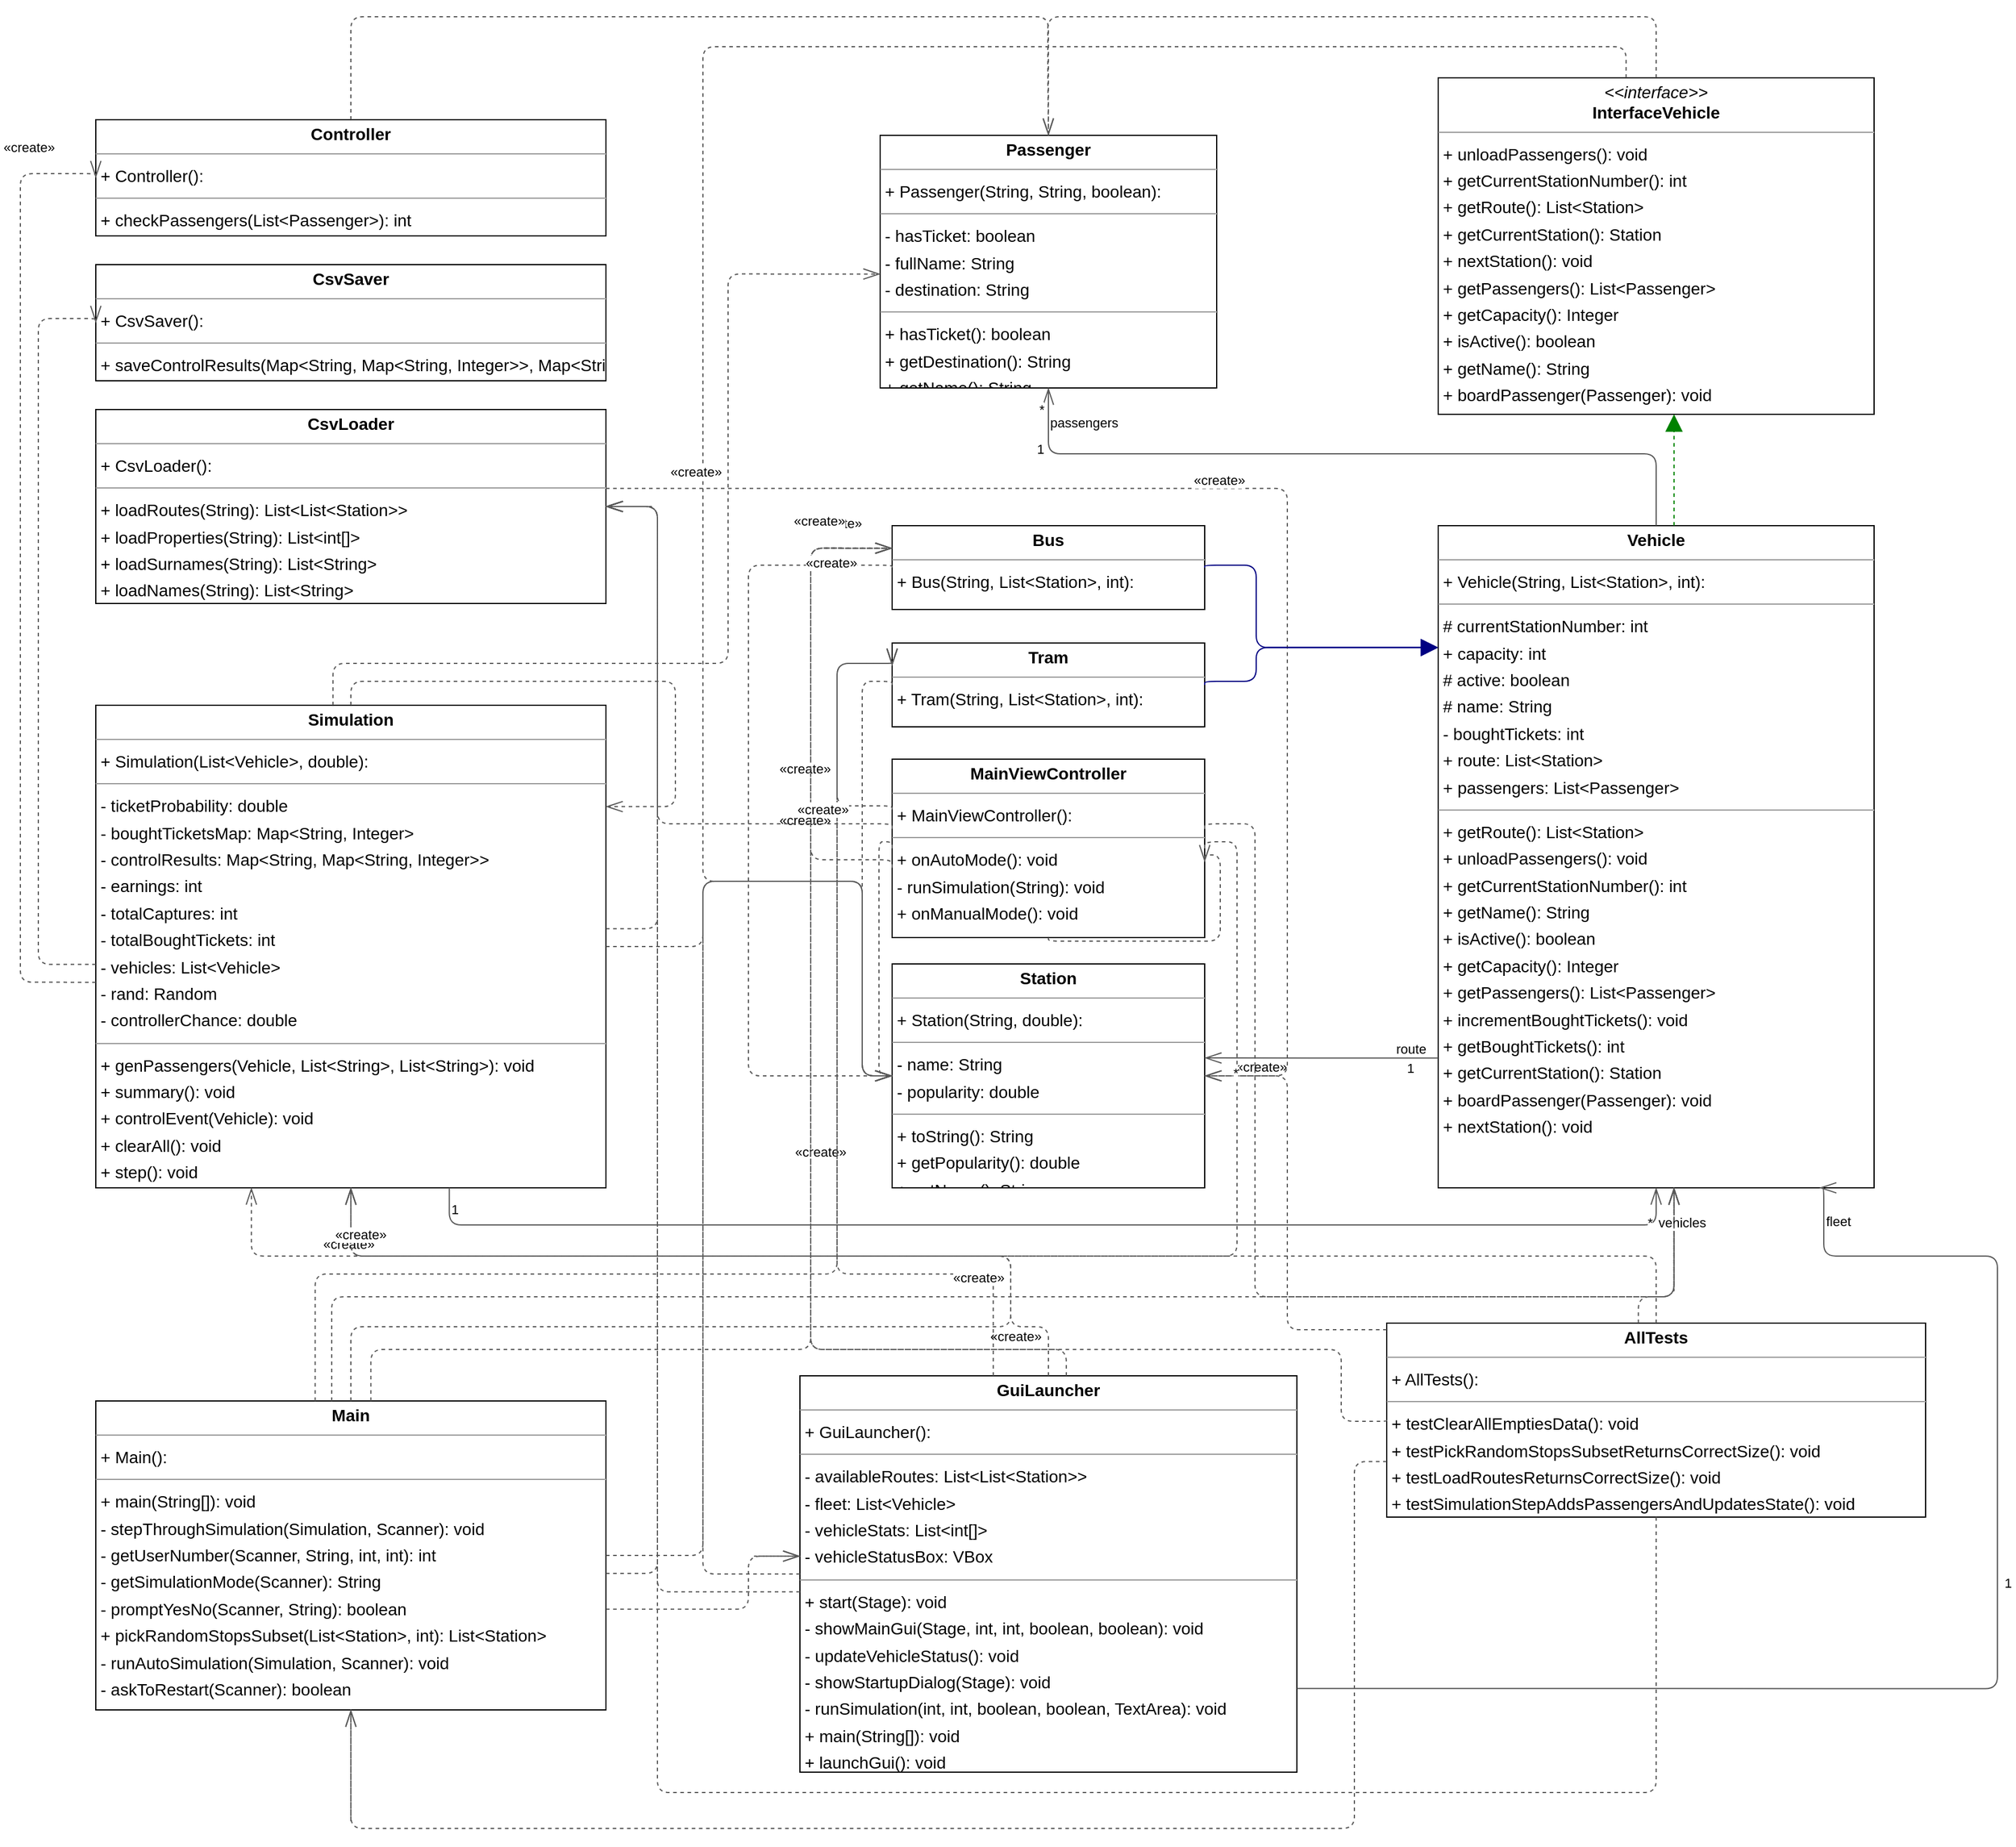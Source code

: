 <mxfile version="27.1.3">
  <diagram name="Strona-1" id="ORUs0IyyHJ8kYy_XAsuE">
    <mxGraphModel dx="3432" dy="1288" grid="1" gridSize="10" guides="1" tooltips="1" connect="1" arrows="1" fold="1" page="1" pageScale="1" pageWidth="827" pageHeight="1169" math="0" shadow="0">
      <root>
        <mxCell id="0" />
        <mxCell id="1" parent="0" />
        <mxCell id="YDspIKpdxO8EV3Twf1JT-1" value="&lt;p style=&quot;margin:0px;margin-top:4px;text-align:center;&quot;&gt;&lt;b&gt;AllTests&lt;/b&gt;&lt;/p&gt;&lt;hr size=&quot;1&quot;/&gt;&lt;p style=&quot;margin:0 0 0 4px;line-height:1.6;&quot;&gt;+ AllTests(): &lt;/p&gt;&lt;hr size=&quot;1&quot;/&gt;&lt;p style=&quot;margin:0 0 0 4px;line-height:1.6;&quot;&gt;+ testClearAllEmptiesData(): void&lt;br/&gt;+ testPickRandomStopsSubsetReturnsCorrectSize(): void&lt;br/&gt;+ testLoadRoutesReturnsCorrectSize(): void&lt;br/&gt;+ testSimulationStepAddsPassengersAndUpdatesState(): void&lt;/p&gt;" style="verticalAlign=top;align=left;overflow=fill;fontSize=14;fontFamily=Helvetica;html=1;rounded=0;shadow=0;comic=0;labelBackgroundColor=none;strokeWidth=1;" vertex="1" parent="1">
          <mxGeometry x="662" y="1795" width="450" height="162" as="geometry" />
        </mxCell>
        <mxCell id="YDspIKpdxO8EV3Twf1JT-2" value="&lt;p style=&quot;margin:0px;margin-top:4px;text-align:center;&quot;&gt;&lt;b&gt;Bus&lt;/b&gt;&lt;/p&gt;&lt;hr size=&quot;1&quot;/&gt;&lt;p style=&quot;margin:0 0 0 4px;line-height:1.6;&quot;&gt;+ Bus(String, List&amp;lt;Station&amp;gt;, int): &lt;/p&gt;" style="verticalAlign=top;align=left;overflow=fill;fontSize=14;fontFamily=Helvetica;html=1;rounded=0;shadow=0;comic=0;labelBackgroundColor=none;strokeWidth=1;" vertex="1" parent="1">
          <mxGeometry x="249" y="1129" width="261" height="70" as="geometry" />
        </mxCell>
        <mxCell id="YDspIKpdxO8EV3Twf1JT-3" value="&lt;p style=&quot;margin:0px;margin-top:4px;text-align:center;&quot;&gt;&lt;b&gt;Controller&lt;/b&gt;&lt;/p&gt;&lt;hr size=&quot;1&quot;/&gt;&lt;p style=&quot;margin:0 0 0 4px;line-height:1.6;&quot;&gt;+ Controller(): &lt;/p&gt;&lt;hr size=&quot;1&quot;/&gt;&lt;p style=&quot;margin:0 0 0 4px;line-height:1.6;&quot;&gt;+ checkPassengers(List&amp;lt;Passenger&amp;gt;): int&lt;/p&gt;" style="verticalAlign=top;align=left;overflow=fill;fontSize=14;fontFamily=Helvetica;html=1;rounded=0;shadow=0;comic=0;labelBackgroundColor=none;strokeWidth=1;" vertex="1" parent="1">
          <mxGeometry x="-416" y="790" width="426" height="97" as="geometry" />
        </mxCell>
        <mxCell id="YDspIKpdxO8EV3Twf1JT-4" value="&lt;p style=&quot;margin:0px;margin-top:4px;text-align:center;&quot;&gt;&lt;b&gt;CsvLoader&lt;/b&gt;&lt;/p&gt;&lt;hr size=&quot;1&quot;/&gt;&lt;p style=&quot;margin:0 0 0 4px;line-height:1.6;&quot;&gt;+ CsvLoader(): &lt;/p&gt;&lt;hr size=&quot;1&quot;/&gt;&lt;p style=&quot;margin:0 0 0 4px;line-height:1.6;&quot;&gt;+ loadRoutes(String): List&amp;lt;List&amp;lt;Station&amp;gt;&amp;gt;&lt;br/&gt;+ loadProperties(String): List&amp;lt;int[]&amp;gt;&lt;br/&gt;+ loadSurnames(String): List&amp;lt;String&amp;gt;&lt;br/&gt;+ loadNames(String): List&amp;lt;String&amp;gt;&lt;/p&gt;" style="verticalAlign=top;align=left;overflow=fill;fontSize=14;fontFamily=Helvetica;html=1;rounded=0;shadow=0;comic=0;labelBackgroundColor=none;strokeWidth=1;" vertex="1" parent="1">
          <mxGeometry x="-416" y="1032" width="426" height="162" as="geometry" />
        </mxCell>
        <mxCell id="YDspIKpdxO8EV3Twf1JT-5" value="&lt;p style=&quot;margin:0px;margin-top:4px;text-align:center;&quot;&gt;&lt;b&gt;CsvSaver&lt;/b&gt;&lt;/p&gt;&lt;hr size=&quot;1&quot;/&gt;&lt;p style=&quot;margin:0 0 0 4px;line-height:1.6;&quot;&gt;+ CsvSaver(): &lt;/p&gt;&lt;hr size=&quot;1&quot;/&gt;&lt;p style=&quot;margin:0 0 0 4px;line-height:1.6;&quot;&gt;+ saveControlResults(Map&amp;lt;String, Map&amp;lt;String, Integer&amp;gt;&amp;gt;, Map&amp;lt;String, Integer&amp;gt;, int, int, int): void&lt;/p&gt;" style="verticalAlign=top;align=left;overflow=fill;fontSize=14;fontFamily=Helvetica;html=1;rounded=0;shadow=0;comic=0;labelBackgroundColor=none;strokeWidth=1;" vertex="1" parent="1">
          <mxGeometry x="-416" y="911" width="426" height="97" as="geometry" />
        </mxCell>
        <mxCell id="YDspIKpdxO8EV3Twf1JT-6" value="&lt;p style=&quot;margin:0px;margin-top:4px;text-align:center;&quot;&gt;&lt;b&gt;GuiLauncher&lt;/b&gt;&lt;/p&gt;&lt;hr size=&quot;1&quot;/&gt;&lt;p style=&quot;margin:0 0 0 4px;line-height:1.6;&quot;&gt;+ GuiLauncher(): &lt;/p&gt;&lt;hr size=&quot;1&quot;/&gt;&lt;p style=&quot;margin:0 0 0 4px;line-height:1.6;&quot;&gt;- availableRoutes: List&amp;lt;List&amp;lt;Station&amp;gt;&amp;gt;&lt;br/&gt;- fleet: List&amp;lt;Vehicle&amp;gt;&lt;br/&gt;- vehicleStats: List&amp;lt;int[]&amp;gt;&lt;br/&gt;- vehicleStatusBox: VBox&lt;/p&gt;&lt;hr size=&quot;1&quot;/&gt;&lt;p style=&quot;margin:0 0 0 4px;line-height:1.6;&quot;&gt;+ start(Stage): void&lt;br/&gt;- showMainGui(Stage, int, int, boolean, boolean): void&lt;br/&gt;- updateVehicleStatus(): void&lt;br/&gt;- showStartupDialog(Stage): void&lt;br/&gt;- runSimulation(int, int, boolean, boolean, TextArea): void&lt;br/&gt;+ main(String[]): void&lt;br/&gt;+ launchGui(): void&lt;/p&gt;" style="verticalAlign=top;align=left;overflow=fill;fontSize=14;fontFamily=Helvetica;html=1;rounded=0;shadow=0;comic=0;labelBackgroundColor=none;strokeWidth=1;" vertex="1" parent="1">
          <mxGeometry x="172" y="1839" width="415" height="331" as="geometry" />
        </mxCell>
        <mxCell id="YDspIKpdxO8EV3Twf1JT-7" value="&lt;p style=&quot;margin:0px;margin-top:4px;text-align:center;&quot;&gt;&lt;i&gt;&amp;lt;&amp;lt;interface&amp;gt;&amp;gt;&lt;/i&gt;&lt;br/&gt;&lt;b&gt;InterfaceVehicle&lt;/b&gt;&lt;/p&gt;&lt;hr size=&quot;1&quot;/&gt;&lt;p style=&quot;margin:0 0 0 4px;line-height:1.6;&quot;&gt;+ unloadPassengers(): void&lt;br/&gt;+ getCurrentStationNumber(): int&lt;br/&gt;+ getRoute(): List&amp;lt;Station&amp;gt;&lt;br/&gt;+ getCurrentStation(): Station&lt;br/&gt;+ nextStation(): void&lt;br/&gt;+ getPassengers(): List&amp;lt;Passenger&amp;gt;&lt;br/&gt;+ getCapacity(): Integer&lt;br/&gt;+ isActive(): boolean&lt;br/&gt;+ getName(): String&lt;br/&gt;+ boardPassenger(Passenger): void&lt;/p&gt;" style="verticalAlign=top;align=left;overflow=fill;fontSize=14;fontFamily=Helvetica;html=1;rounded=0;shadow=0;comic=0;labelBackgroundColor=none;strokeWidth=1;" vertex="1" parent="1">
          <mxGeometry x="705" y="755" width="364" height="281" as="geometry" />
        </mxCell>
        <mxCell id="YDspIKpdxO8EV3Twf1JT-8" value="&lt;p style=&quot;margin:0px;margin-top:4px;text-align:center;&quot;&gt;&lt;b&gt;Main&lt;/b&gt;&lt;/p&gt;&lt;hr size=&quot;1&quot;/&gt;&lt;p style=&quot;margin:0 0 0 4px;line-height:1.6;&quot;&gt;+ Main(): &lt;/p&gt;&lt;hr size=&quot;1&quot;/&gt;&lt;p style=&quot;margin:0 0 0 4px;line-height:1.6;&quot;&gt;+ main(String[]): void&lt;br/&gt;- stepThroughSimulation(Simulation, Scanner): void&lt;br/&gt;- getUserNumber(Scanner, String, int, int): int&lt;br/&gt;- getSimulationMode(Scanner): String&lt;br/&gt;- promptYesNo(Scanner, String): boolean&lt;br/&gt;+ pickRandomStopsSubset(List&amp;lt;Station&amp;gt;, int): List&amp;lt;Station&amp;gt;&lt;br/&gt;- runAutoSimulation(Simulation, Scanner): void&lt;br/&gt;- askToRestart(Scanner): boolean&lt;/p&gt;" style="verticalAlign=top;align=left;overflow=fill;fontSize=14;fontFamily=Helvetica;html=1;rounded=0;shadow=0;comic=0;labelBackgroundColor=none;strokeWidth=1;" vertex="1" parent="1">
          <mxGeometry x="-416" y="1860" width="426" height="258" as="geometry" />
        </mxCell>
        <mxCell id="YDspIKpdxO8EV3Twf1JT-9" value="&lt;p style=&quot;margin:0px;margin-top:4px;text-align:center;&quot;&gt;&lt;b&gt;MainViewController&lt;/b&gt;&lt;/p&gt;&lt;hr size=&quot;1&quot;/&gt;&lt;p style=&quot;margin:0 0 0 4px;line-height:1.6;&quot;&gt;+ MainViewController(): &lt;/p&gt;&lt;hr size=&quot;1&quot;/&gt;&lt;p style=&quot;margin:0 0 0 4px;line-height:1.6;&quot;&gt;+ onAutoMode(): void&lt;br/&gt;- runSimulation(String): void&lt;br/&gt;+ onManualMode(): void&lt;/p&gt;" style="verticalAlign=top;align=left;overflow=fill;fontSize=14;fontFamily=Helvetica;html=1;rounded=0;shadow=0;comic=0;labelBackgroundColor=none;strokeWidth=1;" vertex="1" parent="1">
          <mxGeometry x="249" y="1324" width="261" height="149" as="geometry" />
        </mxCell>
        <mxCell id="YDspIKpdxO8EV3Twf1JT-10" value="&lt;p style=&quot;margin:0px;margin-top:4px;text-align:center;&quot;&gt;&lt;b&gt;Passenger&lt;/b&gt;&lt;/p&gt;&lt;hr size=&quot;1&quot;/&gt;&lt;p style=&quot;margin:0 0 0 4px;line-height:1.6;&quot;&gt;+ Passenger(String, String, boolean): &lt;/p&gt;&lt;hr size=&quot;1&quot;/&gt;&lt;p style=&quot;margin:0 0 0 4px;line-height:1.6;&quot;&gt;- hasTicket: boolean&lt;br/&gt;- fullName: String&lt;br/&gt;- destination: String&lt;/p&gt;&lt;hr size=&quot;1&quot;/&gt;&lt;p style=&quot;margin:0 0 0 4px;line-height:1.6;&quot;&gt;+ hasTicket(): boolean&lt;br/&gt;+ getDestination(): String&lt;br/&gt;+ getName(): String&lt;/p&gt;" style="verticalAlign=top;align=left;overflow=fill;fontSize=14;fontFamily=Helvetica;html=1;rounded=0;shadow=0;comic=0;labelBackgroundColor=none;strokeWidth=1;" vertex="1" parent="1">
          <mxGeometry x="239" y="803" width="281" height="211" as="geometry" />
        </mxCell>
        <mxCell id="YDspIKpdxO8EV3Twf1JT-11" value="&lt;p style=&quot;margin:0px;margin-top:4px;text-align:center;&quot;&gt;&lt;b&gt;Simulation&lt;/b&gt;&lt;/p&gt;&lt;hr size=&quot;1&quot;/&gt;&lt;p style=&quot;margin:0 0 0 4px;line-height:1.6;&quot;&gt;+ Simulation(List&amp;lt;Vehicle&amp;gt;, double): &lt;/p&gt;&lt;hr size=&quot;1&quot;/&gt;&lt;p style=&quot;margin:0 0 0 4px;line-height:1.6;&quot;&gt;- ticketProbability: double&lt;br/&gt;- boughtTicketsMap: Map&amp;lt;String, Integer&amp;gt;&lt;br/&gt;- controlResults: Map&amp;lt;String, Map&amp;lt;String, Integer&amp;gt;&amp;gt;&lt;br/&gt;- earnings: int&lt;br/&gt;- totalCaptures: int&lt;br/&gt;- totalBoughtTickets: int&lt;br/&gt;- vehicles: List&amp;lt;Vehicle&amp;gt;&lt;br/&gt;- rand: Random&lt;br/&gt;- controllerChance: double&lt;/p&gt;&lt;hr size=&quot;1&quot;/&gt;&lt;p style=&quot;margin:0 0 0 4px;line-height:1.6;&quot;&gt;+ genPassengers(Vehicle, List&amp;lt;String&amp;gt;, List&amp;lt;String&amp;gt;): void&lt;br/&gt;+ summary(): void&lt;br/&gt;+ controlEvent(Vehicle): void&lt;br/&gt;+ clearAll(): void&lt;br/&gt;+ step(): void&lt;/p&gt;" style="verticalAlign=top;align=left;overflow=fill;fontSize=14;fontFamily=Helvetica;html=1;rounded=0;shadow=0;comic=0;labelBackgroundColor=none;strokeWidth=1;" vertex="1" parent="1">
          <mxGeometry x="-416" y="1279" width="426" height="403" as="geometry" />
        </mxCell>
        <mxCell id="YDspIKpdxO8EV3Twf1JT-12" value="&lt;p style=&quot;margin:0px;margin-top:4px;text-align:center;&quot;&gt;&lt;b&gt;Station&lt;/b&gt;&lt;/p&gt;&lt;hr size=&quot;1&quot;/&gt;&lt;p style=&quot;margin:0 0 0 4px;line-height:1.6;&quot;&gt;+ Station(String, double): &lt;/p&gt;&lt;hr size=&quot;1&quot;/&gt;&lt;p style=&quot;margin:0 0 0 4px;line-height:1.6;&quot;&gt;- name: String&lt;br/&gt;- popularity: double&lt;/p&gt;&lt;hr size=&quot;1&quot;/&gt;&lt;p style=&quot;margin:0 0 0 4px;line-height:1.6;&quot;&gt;+ toString(): String&lt;br/&gt;+ getPopularity(): double&lt;br/&gt;+ getName(): String&lt;/p&gt;" style="verticalAlign=top;align=left;overflow=fill;fontSize=14;fontFamily=Helvetica;html=1;rounded=0;shadow=0;comic=0;labelBackgroundColor=none;strokeWidth=1;" vertex="1" parent="1">
          <mxGeometry x="249" y="1495" width="261" height="187" as="geometry" />
        </mxCell>
        <mxCell id="YDspIKpdxO8EV3Twf1JT-13" value="&lt;p style=&quot;margin:0px;margin-top:4px;text-align:center;&quot;&gt;&lt;b&gt;Tram&lt;/b&gt;&lt;/p&gt;&lt;hr size=&quot;1&quot;/&gt;&lt;p style=&quot;margin:0 0 0 4px;line-height:1.6;&quot;&gt;+ Tram(String, List&amp;lt;Station&amp;gt;, int): &lt;/p&gt;" style="verticalAlign=top;align=left;overflow=fill;fontSize=14;fontFamily=Helvetica;html=1;rounded=0;shadow=0;comic=0;labelBackgroundColor=none;strokeWidth=1;" vertex="1" parent="1">
          <mxGeometry x="249" y="1227" width="261" height="70" as="geometry" />
        </mxCell>
        <mxCell id="YDspIKpdxO8EV3Twf1JT-14" value="&lt;p style=&quot;margin:0px;margin-top:4px;text-align:center;&quot;&gt;&lt;b&gt;Vehicle&lt;/b&gt;&lt;/p&gt;&lt;hr size=&quot;1&quot;/&gt;&lt;p style=&quot;margin:0 0 0 4px;line-height:1.6;&quot;&gt;+ Vehicle(String, List&amp;lt;Station&amp;gt;, int): &lt;/p&gt;&lt;hr size=&quot;1&quot;/&gt;&lt;p style=&quot;margin:0 0 0 4px;line-height:1.6;&quot;&gt;# currentStationNumber: int&lt;br/&gt;+ capacity: int&lt;br/&gt;# active: boolean&lt;br/&gt;# name: String&lt;br/&gt;- boughtTickets: int&lt;br/&gt;+ route: List&amp;lt;Station&amp;gt;&lt;br/&gt;+ passengers: List&amp;lt;Passenger&amp;gt;&lt;/p&gt;&lt;hr size=&quot;1&quot;/&gt;&lt;p style=&quot;margin:0 0 0 4px;line-height:1.6;&quot;&gt;+ getRoute(): List&amp;lt;Station&amp;gt;&lt;br/&gt;+ unloadPassengers(): void&lt;br/&gt;+ getCurrentStationNumber(): int&lt;br/&gt;+ getName(): String&lt;br/&gt;+ isActive(): boolean&lt;br/&gt;+ getCapacity(): Integer&lt;br/&gt;+ getPassengers(): List&amp;lt;Passenger&amp;gt;&lt;br/&gt;+ incrementBoughtTickets(): void&lt;br/&gt;+ getBoughtTickets(): int&lt;br/&gt;+ getCurrentStation(): Station&lt;br/&gt;+ boardPassenger(Passenger): void&lt;br/&gt;+ nextStation(): void&lt;/p&gt;" style="verticalAlign=top;align=left;overflow=fill;fontSize=14;fontFamily=Helvetica;html=1;rounded=0;shadow=0;comic=0;labelBackgroundColor=none;strokeWidth=1;" vertex="1" parent="1">
          <mxGeometry x="705" y="1129" width="364" height="553" as="geometry" />
        </mxCell>
        <mxCell id="YDspIKpdxO8EV3Twf1JT-15" value="" style="html=1;rounded=1;edgeStyle=orthogonalEdgeStyle;dashed=1;startArrow=none;endArrow=openThin;endSize=12;strokeColor=#595959;exitX=0.000;exitY=0.500;exitDx=0;exitDy=0;entryX=0.000;entryY=0.269;entryDx=0;entryDy=0;" edge="1" parent="1" source="YDspIKpdxO8EV3Twf1JT-1" target="YDspIKpdxO8EV3Twf1JT-2">
          <mxGeometry width="50" height="50" relative="1" as="geometry">
            <Array as="points">
              <mxPoint x="624" y="1877" />
              <mxPoint x="624" y="1817" />
              <mxPoint x="181" y="1817" />
              <mxPoint x="181" y="1147" />
            </Array>
          </mxGeometry>
        </mxCell>
        <mxCell id="YDspIKpdxO8EV3Twf1JT-16" value="«create»" style="edgeLabel;resizable=0;html=1;align=left;verticalAlign=top;strokeColor=default;" vertex="1" connectable="0" parent="YDspIKpdxO8EV3Twf1JT-15">
          <mxGeometry x="166" y="1639" as="geometry" />
        </mxCell>
        <mxCell id="YDspIKpdxO8EV3Twf1JT-17" value="" style="html=1;rounded=1;edgeStyle=orthogonalEdgeStyle;dashed=1;startArrow=none;endArrow=openThin;endSize=12;strokeColor=#595959;exitX=0.500;exitY=1.000;exitDx=0;exitDy=0;entryX=1.000;entryY=0.500;entryDx=0;entryDy=0;" edge="1" parent="1" source="YDspIKpdxO8EV3Twf1JT-1" target="YDspIKpdxO8EV3Twf1JT-4">
          <mxGeometry width="50" height="50" relative="1" as="geometry">
            <Array as="points">
              <mxPoint x="887" y="2187" />
              <mxPoint x="53" y="2187" />
              <mxPoint x="53" y="1113" />
            </Array>
          </mxGeometry>
        </mxCell>
        <mxCell id="YDspIKpdxO8EV3Twf1JT-18" value="" style="html=1;rounded=1;edgeStyle=orthogonalEdgeStyle;dashed=1;startArrow=none;endArrow=openThin;endSize=12;strokeColor=#595959;exitX=0.001;exitY=0.713;exitDx=0;exitDy=0;entryX=0.500;entryY=1.000;entryDx=0;entryDy=0;" edge="1" parent="1" source="YDspIKpdxO8EV3Twf1JT-1" target="YDspIKpdxO8EV3Twf1JT-8">
          <mxGeometry width="50" height="50" relative="1" as="geometry">
            <Array as="points">
              <mxPoint x="635" y="1911" />
              <mxPoint x="635" y="2217" />
              <mxPoint x="-203" y="2217" />
            </Array>
          </mxGeometry>
        </mxCell>
        <mxCell id="YDspIKpdxO8EV3Twf1JT-19" value="" style="html=1;rounded=1;edgeStyle=orthogonalEdgeStyle;dashed=1;startArrow=none;endArrow=openThin;endSize=12;strokeColor=#595959;exitX=0.500;exitY=0.000;exitDx=0;exitDy=0;entryX=0.500;entryY=1.000;entryDx=0;entryDy=0;" edge="1" parent="1" source="YDspIKpdxO8EV3Twf1JT-1" target="YDspIKpdxO8EV3Twf1JT-11">
          <mxGeometry width="50" height="50" relative="1" as="geometry">
            <Array as="points">
              <mxPoint x="887" y="1739" />
              <mxPoint x="-203" y="1739" />
            </Array>
          </mxGeometry>
        </mxCell>
        <mxCell id="YDspIKpdxO8EV3Twf1JT-20" value="«create»" style="edgeLabel;resizable=0;html=1;align=left;verticalAlign=top;strokeColor=default;" vertex="1" connectable="0" parent="YDspIKpdxO8EV3Twf1JT-19">
          <mxGeometry x="-228" y="1716" as="geometry" />
        </mxCell>
        <mxCell id="YDspIKpdxO8EV3Twf1JT-21" value="" style="html=1;rounded=1;edgeStyle=orthogonalEdgeStyle;dashed=1;startArrow=none;endArrow=openThin;endSize=12;strokeColor=#595959;exitX=0.000;exitY=0.034;exitDx=0;exitDy=0;entryX=1.000;entryY=0.500;entryDx=0;entryDy=0;" edge="1" parent="1" source="YDspIKpdxO8EV3Twf1JT-1" target="YDspIKpdxO8EV3Twf1JT-12">
          <mxGeometry width="50" height="50" relative="1" as="geometry">
            <Array as="points">
              <mxPoint x="579" y="1801" />
              <mxPoint x="579" y="1588" />
            </Array>
          </mxGeometry>
        </mxCell>
        <mxCell id="YDspIKpdxO8EV3Twf1JT-22" value="«create»" style="edgeLabel;resizable=0;html=1;align=left;verticalAlign=top;strokeColor=default;" vertex="1" connectable="0" parent="YDspIKpdxO8EV3Twf1JT-21">
          <mxGeometry x="534" y="1568" as="geometry" />
        </mxCell>
        <mxCell id="YDspIKpdxO8EV3Twf1JT-23" value="" style="html=1;rounded=1;edgeStyle=orthogonalEdgeStyle;dashed=1;startArrow=none;endArrow=openThin;endSize=12;strokeColor=#595959;exitX=0.467;exitY=0.000;exitDx=0;exitDy=0;entryX=0.541;entryY=1.000;entryDx=0;entryDy=0;" edge="1" parent="1" source="YDspIKpdxO8EV3Twf1JT-1" target="YDspIKpdxO8EV3Twf1JT-14">
          <mxGeometry width="50" height="50" relative="1" as="geometry">
            <Array as="points">
              <mxPoint x="872" y="1773" />
              <mxPoint x="902" y="1773" />
            </Array>
          </mxGeometry>
        </mxCell>
        <mxCell id="YDspIKpdxO8EV3Twf1JT-24" value="" style="html=1;rounded=1;edgeStyle=orthogonalEdgeStyle;dashed=1;startArrow=none;endArrow=openThin;endSize=12;strokeColor=#595959;exitX=0.000;exitY=0.500;exitDx=0;exitDy=0;entryX=0.000;entryY=0.500;entryDx=0;entryDy=0;" edge="1" parent="1" source="YDspIKpdxO8EV3Twf1JT-2" target="YDspIKpdxO8EV3Twf1JT-12">
          <mxGeometry width="50" height="50" relative="1" as="geometry">
            <Array as="points">
              <mxPoint x="129" y="1162" />
              <mxPoint x="129" y="1588" />
            </Array>
          </mxGeometry>
        </mxCell>
        <mxCell id="YDspIKpdxO8EV3Twf1JT-25" value="" style="html=1;rounded=1;edgeStyle=orthogonalEdgeStyle;dashed=0;startArrow=none;endArrow=block;endSize=12;strokeColor=#000082;exitX=1.000;exitY=0.500;exitDx=0;exitDy=0;entryX=0.000;entryY=0.184;entryDx=0;entryDy=0;" edge="1" parent="1" source="YDspIKpdxO8EV3Twf1JT-2" target="YDspIKpdxO8EV3Twf1JT-14">
          <mxGeometry width="50" height="50" relative="1" as="geometry">
            <Array as="points">
              <mxPoint x="553" y="1162" />
              <mxPoint x="553" y="1231" />
            </Array>
          </mxGeometry>
        </mxCell>
        <mxCell id="YDspIKpdxO8EV3Twf1JT-26" value="" style="html=1;rounded=1;edgeStyle=orthogonalEdgeStyle;dashed=1;startArrow=none;endArrow=openThin;endSize=12;strokeColor=#595959;exitX=0.500;exitY=0.000;exitDx=0;exitDy=0;entryX=0.500;entryY=0.000;entryDx=0;entryDy=0;" edge="1" parent="1" source="YDspIKpdxO8EV3Twf1JT-3" target="YDspIKpdxO8EV3Twf1JT-10">
          <mxGeometry width="50" height="50" relative="1" as="geometry">
            <Array as="points">
              <mxPoint x="-203" y="704" />
              <mxPoint x="379" y="704" />
            </Array>
          </mxGeometry>
        </mxCell>
        <mxCell id="YDspIKpdxO8EV3Twf1JT-27" value="" style="html=1;rounded=1;edgeStyle=orthogonalEdgeStyle;dashed=1;startArrow=none;endArrow=openThin;endSize=12;strokeColor=#595959;exitX=1.000;exitY=0.500;exitDx=0;exitDy=0;entryX=1.000;entryY=0.500;entryDx=0;entryDy=0;" edge="1" parent="1" source="YDspIKpdxO8EV3Twf1JT-4" target="YDspIKpdxO8EV3Twf1JT-4">
          <mxGeometry width="50" height="50" relative="1" as="geometry">
            <Array as="points">
              <mxPoint x="53" y="1113" />
              <mxPoint x="53" y="1113" />
            </Array>
          </mxGeometry>
        </mxCell>
        <mxCell id="YDspIKpdxO8EV3Twf1JT-28" value="" style="html=1;rounded=1;edgeStyle=orthogonalEdgeStyle;dashed=1;startArrow=none;endArrow=openThin;endSize=12;strokeColor=#595959;exitX=1.000;exitY=0.407;exitDx=0;exitDy=0;entryX=1.000;entryY=0.500;entryDx=0;entryDy=0;" edge="1" parent="1" source="YDspIKpdxO8EV3Twf1JT-4" target="YDspIKpdxO8EV3Twf1JT-12">
          <mxGeometry width="50" height="50" relative="1" as="geometry">
            <Array as="points">
              <mxPoint x="579" y="1098" />
              <mxPoint x="579" y="1588" />
            </Array>
          </mxGeometry>
        </mxCell>
        <mxCell id="YDspIKpdxO8EV3Twf1JT-29" value="«create»" style="edgeLabel;resizable=0;html=1;align=left;verticalAlign=top;strokeColor=default;" vertex="1" connectable="0" parent="YDspIKpdxO8EV3Twf1JT-28">
          <mxGeometry x="499" y="1078" as="geometry" />
        </mxCell>
        <mxCell id="YDspIKpdxO8EV3Twf1JT-30" value="" style="html=1;rounded=1;edgeStyle=orthogonalEdgeStyle;dashed=1;startArrow=none;endArrow=openThin;endSize=12;strokeColor=#595959;exitX=0.536;exitY=0.000;exitDx=0;exitDy=0;entryX=0.000;entryY=0.269;entryDx=0;entryDy=0;" edge="1" parent="1" source="YDspIKpdxO8EV3Twf1JT-6" target="YDspIKpdxO8EV3Twf1JT-2">
          <mxGeometry width="50" height="50" relative="1" as="geometry">
            <Array as="points">
              <mxPoint x="394" y="1817" />
              <mxPoint x="181" y="1817" />
              <mxPoint x="181" y="1147" />
            </Array>
          </mxGeometry>
        </mxCell>
        <mxCell id="YDspIKpdxO8EV3Twf1JT-31" value="«create»" style="edgeLabel;resizable=0;html=1;align=left;verticalAlign=top;strokeColor=default;" vertex="1" connectable="0" parent="YDspIKpdxO8EV3Twf1JT-30">
          <mxGeometry x="179" y="1114" as="geometry" />
        </mxCell>
        <mxCell id="YDspIKpdxO8EV3Twf1JT-32" value="" style="html=1;rounded=1;edgeStyle=orthogonalEdgeStyle;dashed=1;startArrow=none;endArrow=openThin;endSize=12;strokeColor=#595959;exitX=0.000;exitY=0.545;exitDx=0;exitDy=0;entryX=1.000;entryY=0.500;entryDx=0;entryDy=0;" edge="1" parent="1" source="YDspIKpdxO8EV3Twf1JT-6" target="YDspIKpdxO8EV3Twf1JT-4">
          <mxGeometry width="50" height="50" relative="1" as="geometry">
            <Array as="points">
              <mxPoint x="53" y="2019" />
              <mxPoint x="53" y="1113" />
            </Array>
          </mxGeometry>
        </mxCell>
        <mxCell id="YDspIKpdxO8EV3Twf1JT-33" value="" style="html=1;rounded=1;edgeStyle=orthogonalEdgeStyle;dashed=1;startArrow=none;endArrow=openThin;endSize=12;strokeColor=#595959;exitX=0.000;exitY=0.455;exitDx=0;exitDy=0;entryX=0.000;entryY=0.455;entryDx=0;entryDy=0;" edge="1" parent="1" source="YDspIKpdxO8EV3Twf1JT-6" target="YDspIKpdxO8EV3Twf1JT-6">
          <mxGeometry width="50" height="50" relative="1" as="geometry">
            <Array as="points">
              <mxPoint x="129" y="1989" />
              <mxPoint x="129" y="1989" />
            </Array>
          </mxGeometry>
        </mxCell>
        <mxCell id="YDspIKpdxO8EV3Twf1JT-34" value="" style="html=1;rounded=1;edgeStyle=orthogonalEdgeStyle;dashed=1;startArrow=none;endArrow=openThin;endSize=12;strokeColor=#595959;exitX=0.500;exitY=0.000;exitDx=0;exitDy=0;entryX=0.500;entryY=1.000;entryDx=0;entryDy=0;" edge="1" parent="1" source="YDspIKpdxO8EV3Twf1JT-6" target="YDspIKpdxO8EV3Twf1JT-11">
          <mxGeometry width="50" height="50" relative="1" as="geometry">
            <Array as="points">
              <mxPoint x="379" y="1798" />
              <mxPoint x="348" y="1798" />
              <mxPoint x="348" y="1739" />
              <mxPoint x="-203" y="1739" />
            </Array>
          </mxGeometry>
        </mxCell>
        <mxCell id="YDspIKpdxO8EV3Twf1JT-35" value="«create»" style="edgeLabel;resizable=0;html=1;align=left;verticalAlign=top;strokeColor=default;" vertex="1" connectable="0" parent="YDspIKpdxO8EV3Twf1JT-34">
          <mxGeometry x="329" y="1793" as="geometry" />
        </mxCell>
        <mxCell id="YDspIKpdxO8EV3Twf1JT-36" value="" style="html=1;rounded=1;edgeStyle=orthogonalEdgeStyle;dashed=1;startArrow=none;endArrow=openThin;endSize=12;strokeColor=#595959;exitX=0.000;exitY=0.500;exitDx=0;exitDy=0;entryX=0.000;entryY=0.500;entryDx=0;entryDy=0;" edge="1" parent="1" source="YDspIKpdxO8EV3Twf1JT-6" target="YDspIKpdxO8EV3Twf1JT-12">
          <mxGeometry width="50" height="50" relative="1" as="geometry">
            <Array as="points">
              <mxPoint x="91" y="2004" />
              <mxPoint x="91" y="1426" />
              <mxPoint x="224" y="1426" />
              <mxPoint x="224" y="1588" />
            </Array>
          </mxGeometry>
        </mxCell>
        <mxCell id="YDspIKpdxO8EV3Twf1JT-37" value="" style="html=1;rounded=1;edgeStyle=orthogonalEdgeStyle;dashed=1;startArrow=none;endArrow=openThin;endSize=12;strokeColor=#595959;exitX=0.389;exitY=0.000;exitDx=0;exitDy=0;entryX=0.000;entryY=0.269;entryDx=0;entryDy=0;" edge="1" parent="1" source="YDspIKpdxO8EV3Twf1JT-6" target="YDspIKpdxO8EV3Twf1JT-13">
          <mxGeometry width="50" height="50" relative="1" as="geometry">
            <Array as="points">
              <mxPoint x="333" y="1754" />
              <mxPoint x="203" y="1754" />
              <mxPoint x="203" y="1244" />
            </Array>
          </mxGeometry>
        </mxCell>
        <mxCell id="YDspIKpdxO8EV3Twf1JT-38" value="«create»" style="edgeLabel;resizable=0;html=1;align=left;verticalAlign=top;strokeColor=default;" vertex="1" connectable="0" parent="YDspIKpdxO8EV3Twf1JT-37">
          <mxGeometry x="153" y="1362" as="geometry" />
        </mxCell>
        <mxCell id="YDspIKpdxO8EV3Twf1JT-39" value="" style="html=1;rounded=1;edgeStyle=orthogonalEdgeStyle;dashed=0;startArrow=diamondThinstartSize=12;endArrow=openThin;endSize=12;strokeColor=#595959;exitX=1.000;exitY=0.789;exitDx=0;exitDy=0;entryX=0.883;entryY=1.011;entryDx=0;entryDy=0;" edge="1" parent="1" source="YDspIKpdxO8EV3Twf1JT-6" target="YDspIKpdxO8EV3Twf1JT-14">
          <mxGeometry width="50" height="50" relative="1" as="geometry">
            <Array as="points">
              <mxPoint x="1172" y="2100" />
              <mxPoint x="1172" y="1739" />
              <mxPoint x="1027" y="1739" />
            </Array>
          </mxGeometry>
        </mxCell>
        <mxCell id="YDspIKpdxO8EV3Twf1JT-40" value="1" style="edgeLabel;resizable=0;html=1;align=left;verticalAlign=top;strokeColor=default;" vertex="1" connectable="0" parent="YDspIKpdxO8EV3Twf1JT-39">
          <mxGeometry x="1176" y="1999" as="geometry" />
        </mxCell>
        <mxCell id="YDspIKpdxO8EV3Twf1JT-41" value="*" style="edgeLabel;resizable=0;html=1;align=left;verticalAlign=top;strokeColor=default;" vertex="1" connectable="0" parent="YDspIKpdxO8EV3Twf1JT-39">
          <mxGeometry x="1032" y="1697" as="geometry" />
        </mxCell>
        <mxCell id="YDspIKpdxO8EV3Twf1JT-42" value="fleet" style="edgeLabel;resizable=0;html=1;align=left;verticalAlign=top;strokeColor=default;" vertex="1" connectable="0" parent="YDspIKpdxO8EV3Twf1JT-39">
          <mxGeometry x="1027" y="1697" as="geometry" />
        </mxCell>
        <mxCell id="YDspIKpdxO8EV3Twf1JT-43" value="" style="html=1;rounded=1;edgeStyle=orthogonalEdgeStyle;dashed=1;startArrow=none;endArrow=openThin;endSize=12;strokeColor=#595959;exitX=0.500;exitY=0.000;exitDx=0;exitDy=0;entryX=0.500;entryY=0.000;entryDx=0;entryDy=0;" edge="1" parent="1" source="YDspIKpdxO8EV3Twf1JT-7" target="YDspIKpdxO8EV3Twf1JT-10">
          <mxGeometry width="50" height="50" relative="1" as="geometry">
            <Array as="points">
              <mxPoint x="887" y="704" />
              <mxPoint x="379" y="704" />
              <mxPoint x="379" y="753" />
              <mxPoint x="379" y="753" />
            </Array>
          </mxGeometry>
        </mxCell>
        <mxCell id="YDspIKpdxO8EV3Twf1JT-44" value="" style="html=1;rounded=1;edgeStyle=orthogonalEdgeStyle;dashed=1;startArrow=none;endArrow=openThin;endSize=12;strokeColor=#595959;exitX=0.431;exitY=0.000;exitDx=0;exitDy=0;entryX=0.000;entryY=0.500;entryDx=0;entryDy=0;" edge="1" parent="1" source="YDspIKpdxO8EV3Twf1JT-7" target="YDspIKpdxO8EV3Twf1JT-12">
          <mxGeometry width="50" height="50" relative="1" as="geometry">
            <Array as="points">
              <mxPoint x="862" y="729" />
              <mxPoint x="91" y="729" />
              <mxPoint x="91" y="1426" />
              <mxPoint x="224" y="1426" />
              <mxPoint x="224" y="1588" />
            </Array>
          </mxGeometry>
        </mxCell>
        <mxCell id="YDspIKpdxO8EV3Twf1JT-45" value="" style="html=1;rounded=1;edgeStyle=orthogonalEdgeStyle;dashed=1;startArrow=none;endArrow=openThin;endSize=12;strokeColor=#595959;exitX=0.539;exitY=0.003;exitDx=0;exitDy=0;entryX=0.000;entryY=0.269;entryDx=0;entryDy=0;" edge="1" parent="1" source="YDspIKpdxO8EV3Twf1JT-8" target="YDspIKpdxO8EV3Twf1JT-2">
          <mxGeometry width="50" height="50" relative="1" as="geometry">
            <Array as="points">
              <mxPoint x="-186" y="1817" />
              <mxPoint x="181" y="1817" />
              <mxPoint x="181" y="1147" />
            </Array>
          </mxGeometry>
        </mxCell>
        <mxCell id="YDspIKpdxO8EV3Twf1JT-46" value="«create»" style="edgeLabel;resizable=0;html=1;align=left;verticalAlign=top;strokeColor=default;" vertex="1" connectable="0" parent="YDspIKpdxO8EV3Twf1JT-45">
          <mxGeometry x="165" y="1112" as="geometry" />
        </mxCell>
        <mxCell id="YDspIKpdxO8EV3Twf1JT-47" value="" style="html=1;rounded=1;edgeStyle=orthogonalEdgeStyle;dashed=1;startArrow=none;endArrow=openThin;endSize=12;strokeColor=#595959;exitX=1.000;exitY=0.558;exitDx=0;exitDy=0;entryX=1.000;entryY=0.500;entryDx=0;entryDy=0;" edge="1" parent="1" source="YDspIKpdxO8EV3Twf1JT-8" target="YDspIKpdxO8EV3Twf1JT-4">
          <mxGeometry width="50" height="50" relative="1" as="geometry">
            <Array as="points">
              <mxPoint x="53" y="2004" />
              <mxPoint x="53" y="1113" />
            </Array>
          </mxGeometry>
        </mxCell>
        <mxCell id="YDspIKpdxO8EV3Twf1JT-48" value="" style="html=1;rounded=1;edgeStyle=orthogonalEdgeStyle;dashed=1;startArrow=none;endArrow=openThin;endSize=12;strokeColor=#595959;exitX=1.000;exitY=0.674;exitDx=0;exitDy=0;entryX=0.000;entryY=0.455;entryDx=0;entryDy=0;" edge="1" parent="1" source="YDspIKpdxO8EV3Twf1JT-8" target="YDspIKpdxO8EV3Twf1JT-6">
          <mxGeometry width="50" height="50" relative="1" as="geometry">
            <Array as="points">
              <mxPoint x="129" y="2034" />
              <mxPoint x="129" y="1989" />
            </Array>
          </mxGeometry>
        </mxCell>
        <mxCell id="YDspIKpdxO8EV3Twf1JT-49" value="" style="html=1;rounded=1;edgeStyle=orthogonalEdgeStyle;dashed=1;startArrow=none;endArrow=openThin;endSize=12;strokeColor=#595959;exitX=0.500;exitY=1.000;exitDx=0;exitDy=0;entryX=0.500;entryY=1.000;entryDx=0;entryDy=0;" edge="1" parent="1" source="YDspIKpdxO8EV3Twf1JT-8" target="YDspIKpdxO8EV3Twf1JT-8">
          <mxGeometry width="50" height="50" relative="1" as="geometry">
            <Array as="points">
              <mxPoint x="-203" y="2217" />
              <mxPoint x="-203" y="2217" />
            </Array>
          </mxGeometry>
        </mxCell>
        <mxCell id="YDspIKpdxO8EV3Twf1JT-50" value="" style="html=1;rounded=1;edgeStyle=orthogonalEdgeStyle;dashed=1;startArrow=none;endArrow=openThin;endSize=12;strokeColor=#595959;exitX=0.500;exitY=0.000;exitDx=0;exitDy=0;entryX=0.305;entryY=1.000;entryDx=0;entryDy=0;" edge="1" parent="1" source="YDspIKpdxO8EV3Twf1JT-8" target="YDspIKpdxO8EV3Twf1JT-11">
          <mxGeometry width="50" height="50" relative="1" as="geometry">
            <Array as="points">
              <mxPoint x="-203" y="1798" />
              <mxPoint x="348" y="1798" />
              <mxPoint x="348" y="1739" />
              <mxPoint x="-286" y="1739" />
            </Array>
          </mxGeometry>
        </mxCell>
        <mxCell id="YDspIKpdxO8EV3Twf1JT-51" value="«create»" style="edgeLabel;resizable=0;html=1;align=left;verticalAlign=top;strokeColor=default;" vertex="1" connectable="0" parent="YDspIKpdxO8EV3Twf1JT-50">
          <mxGeometry x="298" y="1744" as="geometry" />
        </mxCell>
        <mxCell id="YDspIKpdxO8EV3Twf1JT-52" value="" style="html=1;rounded=1;edgeStyle=orthogonalEdgeStyle;dashed=1;startArrow=none;endArrow=openThin;endSize=12;strokeColor=#595959;exitX=1.000;exitY=0.500;exitDx=0;exitDy=0;entryX=0.000;entryY=0.500;entryDx=0;entryDy=0;" edge="1" parent="1" source="YDspIKpdxO8EV3Twf1JT-8" target="YDspIKpdxO8EV3Twf1JT-12">
          <mxGeometry width="50" height="50" relative="1" as="geometry">
            <Array as="points">
              <mxPoint x="91" y="1989" />
              <mxPoint x="91" y="1426" />
              <mxPoint x="224" y="1426" />
              <mxPoint x="224" y="1588" />
            </Array>
          </mxGeometry>
        </mxCell>
        <mxCell id="YDspIKpdxO8EV3Twf1JT-53" value="" style="html=1;rounded=1;edgeStyle=orthogonalEdgeStyle;dashed=1;startArrow=none;endArrow=openThin;endSize=12;strokeColor=#595959;exitX=0.430;exitY=0.000;exitDx=0;exitDy=0;entryX=0.000;entryY=0.269;entryDx=0;entryDy=0;" edge="1" parent="1" source="YDspIKpdxO8EV3Twf1JT-8" target="YDspIKpdxO8EV3Twf1JT-13">
          <mxGeometry width="50" height="50" relative="1" as="geometry">
            <Array as="points">
              <mxPoint x="-233" y="1754" />
              <mxPoint x="203" y="1754" />
              <mxPoint x="203" y="1244" />
            </Array>
          </mxGeometry>
        </mxCell>
        <mxCell id="YDspIKpdxO8EV3Twf1JT-54" value="«create»" style="edgeLabel;resizable=0;html=1;align=left;verticalAlign=top;strokeColor=default;" vertex="1" connectable="0" parent="YDspIKpdxO8EV3Twf1JT-53">
          <mxGeometry x="153" y="1319" as="geometry" />
        </mxCell>
        <mxCell id="YDspIKpdxO8EV3Twf1JT-55" value="" style="html=1;rounded=1;edgeStyle=orthogonalEdgeStyle;dashed=1;startArrow=none;endArrow=openThin;endSize=12;strokeColor=#595959;exitX=0.463;exitY=0.007;exitDx=0;exitDy=0;entryX=0.541;entryY=1.000;entryDx=0;entryDy=0;" edge="1" parent="1" source="YDspIKpdxO8EV3Twf1JT-8" target="YDspIKpdxO8EV3Twf1JT-14">
          <mxGeometry width="50" height="50" relative="1" as="geometry">
            <Array as="points">
              <mxPoint x="-219" y="1773" />
              <mxPoint x="902" y="1773" />
            </Array>
          </mxGeometry>
        </mxCell>
        <mxCell id="YDspIKpdxO8EV3Twf1JT-56" value="" style="html=1;rounded=1;edgeStyle=orthogonalEdgeStyle;dashed=1;startArrow=none;endArrow=openThin;endSize=12;strokeColor=#595959;exitX=0.000;exitY=0.609;exitDx=0;exitDy=0;entryX=0.000;entryY=0.269;entryDx=0;entryDy=0;" edge="1" parent="1" source="YDspIKpdxO8EV3Twf1JT-9" target="YDspIKpdxO8EV3Twf1JT-2">
          <mxGeometry width="50" height="50" relative="1" as="geometry">
            <Array as="points">
              <mxPoint x="181" y="1408" />
              <mxPoint x="181" y="1147" />
            </Array>
          </mxGeometry>
        </mxCell>
        <mxCell id="YDspIKpdxO8EV3Twf1JT-57" value="«create»" style="edgeLabel;resizable=0;html=1;align=left;verticalAlign=top;strokeColor=default;" vertex="1" connectable="0" parent="YDspIKpdxO8EV3Twf1JT-56">
          <mxGeometry x="175" y="1147" as="geometry" />
        </mxCell>
        <mxCell id="YDspIKpdxO8EV3Twf1JT-58" value="" style="html=1;rounded=1;edgeStyle=orthogonalEdgeStyle;dashed=1;startArrow=none;endArrow=openThin;endSize=12;strokeColor=#595959;exitX=0.000;exitY=0.391;exitDx=0;exitDy=0;entryX=1.000;entryY=0.500;entryDx=0;entryDy=0;" edge="1" parent="1" source="YDspIKpdxO8EV3Twf1JT-9" target="YDspIKpdxO8EV3Twf1JT-4">
          <mxGeometry width="50" height="50" relative="1" as="geometry">
            <Array as="points">
              <mxPoint x="53" y="1378" />
              <mxPoint x="53" y="1113" />
            </Array>
          </mxGeometry>
        </mxCell>
        <mxCell id="YDspIKpdxO8EV3Twf1JT-59" value="" style="html=1;rounded=1;edgeStyle=orthogonalEdgeStyle;dashed=1;startArrow=none;endArrow=openThin;endSize=12;strokeColor=#595959;exitX=0.500;exitY=1.000;exitDx=0;exitDy=0;entryX=1.000;entryY=0.576;entryDx=0;entryDy=0;" edge="1" parent="1" source="YDspIKpdxO8EV3Twf1JT-9" target="YDspIKpdxO8EV3Twf1JT-9">
          <mxGeometry width="50" height="50" relative="1" as="geometry">
            <Array as="points">
              <mxPoint x="379" y="1476" />
              <mxPoint x="523" y="1476" />
              <mxPoint x="523" y="1404" />
            </Array>
          </mxGeometry>
        </mxCell>
        <mxCell id="YDspIKpdxO8EV3Twf1JT-60" value="" style="html=1;rounded=1;edgeStyle=orthogonalEdgeStyle;dashed=1;startArrow=none;endArrow=openThin;endSize=12;strokeColor=#595959;exitX=1.000;exitY=0.500;exitDx=0;exitDy=0;entryX=0.500;entryY=1.000;entryDx=0;entryDy=0;" edge="1" parent="1" source="YDspIKpdxO8EV3Twf1JT-9" target="YDspIKpdxO8EV3Twf1JT-11">
          <mxGeometry width="50" height="50" relative="1" as="geometry">
            <Array as="points">
              <mxPoint x="537" y="1393" />
              <mxPoint x="537" y="1739" />
              <mxPoint x="-203" y="1739" />
            </Array>
          </mxGeometry>
        </mxCell>
        <mxCell id="YDspIKpdxO8EV3Twf1JT-61" value="«create»" style="edgeLabel;resizable=0;html=1;align=left;verticalAlign=top;strokeColor=default;" vertex="1" connectable="0" parent="YDspIKpdxO8EV3Twf1JT-60">
          <mxGeometry x="-218" y="1708" as="geometry" />
        </mxCell>
        <mxCell id="YDspIKpdxO8EV3Twf1JT-62" value="" style="html=1;rounded=1;edgeStyle=orthogonalEdgeStyle;dashed=1;startArrow=none;endArrow=openThin;endSize=12;strokeColor=#595959;exitX=0.000;exitY=0.500;exitDx=0;exitDy=0;entryX=0.000;entryY=0.500;entryDx=0;entryDy=0;" edge="1" parent="1" source="YDspIKpdxO8EV3Twf1JT-9" target="YDspIKpdxO8EV3Twf1JT-12">
          <mxGeometry width="50" height="50" relative="1" as="geometry">
            <Array as="points">
              <mxPoint x="238" y="1393" />
              <mxPoint x="238" y="1588" />
            </Array>
          </mxGeometry>
        </mxCell>
        <mxCell id="YDspIKpdxO8EV3Twf1JT-63" value="" style="html=1;rounded=1;edgeStyle=orthogonalEdgeStyle;dashed=1;startArrow=none;endArrow=openThin;endSize=12;strokeColor=#595959;exitX=0.000;exitY=0.283;exitDx=0;exitDy=0;entryX=0.000;entryY=0.269;entryDx=0;entryDy=0;" edge="1" parent="1" source="YDspIKpdxO8EV3Twf1JT-9" target="YDspIKpdxO8EV3Twf1JT-13">
          <mxGeometry width="50" height="50" relative="1" as="geometry">
            <Array as="points">
              <mxPoint x="203" y="1363" />
              <mxPoint x="203" y="1244" />
            </Array>
          </mxGeometry>
        </mxCell>
        <mxCell id="YDspIKpdxO8EV3Twf1JT-64" value="«create»" style="edgeLabel;resizable=0;html=1;align=left;verticalAlign=top;strokeColor=default;" vertex="1" connectable="0" parent="YDspIKpdxO8EV3Twf1JT-63">
          <mxGeometry x="168" y="1353" as="geometry" />
        </mxCell>
        <mxCell id="YDspIKpdxO8EV3Twf1JT-65" value="" style="html=1;rounded=1;edgeStyle=orthogonalEdgeStyle;dashed=1;startArrow=none;endArrow=openThin;endSize=12;strokeColor=#595959;exitX=1.000;exitY=0.391;exitDx=0;exitDy=0;entryX=0.541;entryY=1.000;entryDx=0;entryDy=0;" edge="1" parent="1" source="YDspIKpdxO8EV3Twf1JT-9" target="YDspIKpdxO8EV3Twf1JT-14">
          <mxGeometry width="50" height="50" relative="1" as="geometry">
            <Array as="points">
              <mxPoint x="552" y="1378" />
              <mxPoint x="552" y="1773" />
              <mxPoint x="902" y="1773" />
            </Array>
          </mxGeometry>
        </mxCell>
        <mxCell id="YDspIKpdxO8EV3Twf1JT-66" value="" style="html=1;rounded=1;edgeStyle=orthogonalEdgeStyle;dashed=1;startArrow=none;endArrow=openThin;endSize=12;strokeColor=#595959;exitX=0.000;exitY=0.574;exitDx=0;exitDy=0;entryX=0.000;entryY=0.500;entryDx=0;entryDy=0;" edge="1" parent="1" source="YDspIKpdxO8EV3Twf1JT-11" target="YDspIKpdxO8EV3Twf1JT-3">
          <mxGeometry width="50" height="50" relative="1" as="geometry">
            <Array as="points">
              <mxPoint x="-479" y="1510" />
              <mxPoint x="-479" y="835" />
            </Array>
          </mxGeometry>
        </mxCell>
        <mxCell id="YDspIKpdxO8EV3Twf1JT-67" value="«create»" style="edgeLabel;resizable=0;html=1;align=left;verticalAlign=top;strokeColor=default;" vertex="1" connectable="0" parent="YDspIKpdxO8EV3Twf1JT-66">
          <mxGeometry x="-495" y="800" as="geometry" />
        </mxCell>
        <mxCell id="YDspIKpdxO8EV3Twf1JT-68" value="" style="html=1;rounded=1;edgeStyle=orthogonalEdgeStyle;dashed=1;startArrow=none;endArrow=openThin;endSize=12;strokeColor=#595959;exitX=1.000;exitY=0.463;exitDx=0;exitDy=0;entryX=1.000;entryY=0.500;entryDx=0;entryDy=0;" edge="1" parent="1" source="YDspIKpdxO8EV3Twf1JT-11" target="YDspIKpdxO8EV3Twf1JT-4">
          <mxGeometry width="50" height="50" relative="1" as="geometry">
            <Array as="points">
              <mxPoint x="53" y="1465" />
              <mxPoint x="53" y="1113" />
            </Array>
          </mxGeometry>
        </mxCell>
        <mxCell id="YDspIKpdxO8EV3Twf1JT-69" value="" style="html=1;rounded=1;edgeStyle=orthogonalEdgeStyle;dashed=1;startArrow=none;endArrow=openThin;endSize=12;strokeColor=#595959;exitX=0.000;exitY=0.537;exitDx=0;exitDy=0;entryX=0.000;entryY=0.500;entryDx=0;entryDy=0;" edge="1" parent="1" source="YDspIKpdxO8EV3Twf1JT-11" target="YDspIKpdxO8EV3Twf1JT-5">
          <mxGeometry width="50" height="50" relative="1" as="geometry">
            <Array as="points">
              <mxPoint x="-464" y="1495" />
              <mxPoint x="-464" y="956" />
            </Array>
          </mxGeometry>
        </mxCell>
        <mxCell id="YDspIKpdxO8EV3Twf1JT-70" value="" style="html=1;rounded=1;edgeStyle=orthogonalEdgeStyle;dashed=1;startArrow=none;endArrow=openThin;endSize=12;strokeColor=#595959;exitX=0.465;exitY=0.000;exitDx=0;exitDy=0;entryX=0.000;entryY=0.549;entryDx=0;entryDy=0;" edge="1" parent="1" source="YDspIKpdxO8EV3Twf1JT-11" target="YDspIKpdxO8EV3Twf1JT-10">
          <mxGeometry width="50" height="50" relative="1" as="geometry">
            <Array as="points">
              <mxPoint x="-218" y="1244" />
              <mxPoint x="112" y="1244" />
              <mxPoint x="112" y="919" />
            </Array>
          </mxGeometry>
        </mxCell>
        <mxCell id="YDspIKpdxO8EV3Twf1JT-71" value="«create»" style="edgeLabel;resizable=0;html=1;align=left;verticalAlign=top;strokeColor=default;" vertex="1" connectable="0" parent="YDspIKpdxO8EV3Twf1JT-70">
          <mxGeometry x="62" y="1071" as="geometry" />
        </mxCell>
        <mxCell id="YDspIKpdxO8EV3Twf1JT-72" value="" style="html=1;rounded=1;edgeStyle=orthogonalEdgeStyle;dashed=1;startArrow=none;endArrow=openThin;endSize=12;strokeColor=#595959;exitX=0.500;exitY=0.000;exitDx=0;exitDy=0;entryX=1.000;entryY=0.210;entryDx=0;entryDy=0;" edge="1" parent="1" source="YDspIKpdxO8EV3Twf1JT-11" target="YDspIKpdxO8EV3Twf1JT-11">
          <mxGeometry width="50" height="50" relative="1" as="geometry">
            <Array as="points">
              <mxPoint x="-203" y="1259" />
              <mxPoint x="68" y="1259" />
              <mxPoint x="68" y="1363" />
            </Array>
          </mxGeometry>
        </mxCell>
        <mxCell id="YDspIKpdxO8EV3Twf1JT-73" value="" style="html=1;rounded=1;edgeStyle=orthogonalEdgeStyle;dashed=1;startArrow=none;endArrow=openThin;endSize=12;strokeColor=#595959;exitX=1.000;exitY=0.500;exitDx=0;exitDy=0;entryX=0.000;entryY=0.500;entryDx=0;entryDy=0;" edge="1" parent="1" source="YDspIKpdxO8EV3Twf1JT-11" target="YDspIKpdxO8EV3Twf1JT-12">
          <mxGeometry width="50" height="50" relative="1" as="geometry">
            <Array as="points">
              <mxPoint x="91" y="1480" />
              <mxPoint x="91" y="1426" />
              <mxPoint x="224" y="1426" />
              <mxPoint x="224" y="1588" />
            </Array>
          </mxGeometry>
        </mxCell>
        <mxCell id="YDspIKpdxO8EV3Twf1JT-74" value="" style="html=1;rounded=1;edgeStyle=orthogonalEdgeStyle;dashed=0;startArrow=diamondThinstartSize=12;endArrow=openThin;endSize=12;strokeColor=#595959;exitX=0.693;exitY=1.000;exitDx=0;exitDy=0;entryX=0.500;entryY=1.000;entryDx=0;entryDy=0;" edge="1" parent="1" source="YDspIKpdxO8EV3Twf1JT-11" target="YDspIKpdxO8EV3Twf1JT-14">
          <mxGeometry width="50" height="50" relative="1" as="geometry">
            <Array as="points">
              <mxPoint x="-121" y="1713" />
              <mxPoint x="887" y="1713" />
            </Array>
          </mxGeometry>
        </mxCell>
        <mxCell id="YDspIKpdxO8EV3Twf1JT-75" value="1" style="edgeLabel;resizable=0;html=1;align=left;verticalAlign=top;strokeColor=default;" vertex="1" connectable="0" parent="YDspIKpdxO8EV3Twf1JT-74">
          <mxGeometry x="-121" y="1687" as="geometry" />
        </mxCell>
        <mxCell id="YDspIKpdxO8EV3Twf1JT-76" value="*" style="edgeLabel;resizable=0;html=1;align=left;verticalAlign=top;strokeColor=default;" vertex="1" connectable="0" parent="YDspIKpdxO8EV3Twf1JT-74">
          <mxGeometry x="878" y="1698" as="geometry" />
        </mxCell>
        <mxCell id="YDspIKpdxO8EV3Twf1JT-77" value="vehicles" style="edgeLabel;resizable=0;html=1;align=left;verticalAlign=top;strokeColor=default;" vertex="1" connectable="0" parent="YDspIKpdxO8EV3Twf1JT-74">
          <mxGeometry x="887" y="1698" as="geometry" />
        </mxCell>
        <mxCell id="YDspIKpdxO8EV3Twf1JT-78" value="" style="html=1;rounded=1;edgeStyle=orthogonalEdgeStyle;dashed=1;startArrow=none;endArrow=openThin;endSize=12;strokeColor=#595959;exitX=0.000;exitY=0.500;exitDx=0;exitDy=0;entryX=0.000;entryY=0.500;entryDx=0;entryDy=0;" edge="1" parent="1" source="YDspIKpdxO8EV3Twf1JT-13" target="YDspIKpdxO8EV3Twf1JT-12">
          <mxGeometry width="50" height="50" relative="1" as="geometry">
            <Array as="points">
              <mxPoint x="224" y="1259" />
              <mxPoint x="224" y="1588" />
            </Array>
          </mxGeometry>
        </mxCell>
        <mxCell id="YDspIKpdxO8EV3Twf1JT-79" value="" style="html=1;rounded=1;edgeStyle=orthogonalEdgeStyle;dashed=0;startArrow=none;endArrow=block;endSize=12;strokeColor=#000082;exitX=1.000;exitY=0.500;exitDx=0;exitDy=0;entryX=0.000;entryY=0.184;entryDx=0;entryDy=0;" edge="1" parent="1" source="YDspIKpdxO8EV3Twf1JT-13" target="YDspIKpdxO8EV3Twf1JT-14">
          <mxGeometry width="50" height="50" relative="1" as="geometry">
            <Array as="points">
              <mxPoint x="553" y="1259" />
              <mxPoint x="553" y="1231" />
            </Array>
          </mxGeometry>
        </mxCell>
        <mxCell id="YDspIKpdxO8EV3Twf1JT-80" value="" style="html=1;rounded=1;edgeStyle=orthogonalEdgeStyle;dashed=1;startArrow=none;endArrow=block;endSize=12;strokeColor=#008200;exitX=0.541;exitY=0.000;exitDx=0;exitDy=0;entryX=0.541;entryY=1.000;entryDx=0;entryDy=0;" edge="1" parent="1" source="YDspIKpdxO8EV3Twf1JT-14" target="YDspIKpdxO8EV3Twf1JT-7">
          <mxGeometry width="50" height="50" relative="1" as="geometry">
            <Array as="points" />
          </mxGeometry>
        </mxCell>
        <mxCell id="YDspIKpdxO8EV3Twf1JT-81" value="" style="html=1;rounded=1;edgeStyle=orthogonalEdgeStyle;dashed=0;startArrow=diamondThinstartSize=12;endArrow=openThin;endSize=12;strokeColor=#595959;exitX=0.500;exitY=0.000;exitDx=0;exitDy=0;entryX=0.500;entryY=1.000;entryDx=0;entryDy=0;" edge="1" parent="1" source="YDspIKpdxO8EV3Twf1JT-14" target="YDspIKpdxO8EV3Twf1JT-10">
          <mxGeometry width="50" height="50" relative="1" as="geometry">
            <Array as="points">
              <mxPoint x="887" y="1069" />
              <mxPoint x="379" y="1069" />
            </Array>
          </mxGeometry>
        </mxCell>
        <mxCell id="YDspIKpdxO8EV3Twf1JT-82" value="1" style="edgeLabel;resizable=0;html=1;align=left;verticalAlign=top;strokeColor=default;" vertex="1" connectable="0" parent="YDspIKpdxO8EV3Twf1JT-81">
          <mxGeometry x="368" y="1052" as="geometry" />
        </mxCell>
        <mxCell id="YDspIKpdxO8EV3Twf1JT-83" value="*" style="edgeLabel;resizable=0;html=1;align=left;verticalAlign=top;strokeColor=default;" vertex="1" connectable="0" parent="YDspIKpdxO8EV3Twf1JT-81">
          <mxGeometry x="370" y="1019" as="geometry" />
        </mxCell>
        <mxCell id="YDspIKpdxO8EV3Twf1JT-84" value="passengers" style="edgeLabel;resizable=0;html=1;align=left;verticalAlign=top;strokeColor=default;" vertex="1" connectable="0" parent="YDspIKpdxO8EV3Twf1JT-81">
          <mxGeometry x="379" y="1030" as="geometry" />
        </mxCell>
        <mxCell id="YDspIKpdxO8EV3Twf1JT-85" value="" style="html=1;rounded=1;edgeStyle=orthogonalEdgeStyle;dashed=0;startArrow=diamondThinstartSize=12;endArrow=openThin;endSize=12;strokeColor=#595959;exitX=0.000;exitY=0.804;exitDx=0;exitDy=0;entryX=1.000;entryY=0.420;entryDx=0;entryDy=0;" edge="1" parent="1" source="YDspIKpdxO8EV3Twf1JT-14" target="YDspIKpdxO8EV3Twf1JT-12">
          <mxGeometry width="50" height="50" relative="1" as="geometry">
            <Array as="points" />
          </mxGeometry>
        </mxCell>
        <mxCell id="YDspIKpdxO8EV3Twf1JT-86" value="1" style="edgeLabel;resizable=0;html=1;align=left;verticalAlign=top;strokeColor=default;" vertex="1" connectable="0" parent="YDspIKpdxO8EV3Twf1JT-85">
          <mxGeometry x="677" y="1569" as="geometry" />
        </mxCell>
        <mxCell id="YDspIKpdxO8EV3Twf1JT-87" value="*" style="edgeLabel;resizable=0;html=1;align=left;verticalAlign=top;strokeColor=default;" vertex="1" connectable="0" parent="YDspIKpdxO8EV3Twf1JT-85">
          <mxGeometry x="532" y="1573" as="geometry" />
        </mxCell>
        <mxCell id="YDspIKpdxO8EV3Twf1JT-88" value="route" style="edgeLabel;resizable=0;html=1;align=left;verticalAlign=top;strokeColor=default;" vertex="1" connectable="0" parent="YDspIKpdxO8EV3Twf1JT-85">
          <mxGeometry x="668" y="1553" as="geometry" />
        </mxCell>
        <mxCell id="YDspIKpdxO8EV3Twf1JT-89" value="" style="html=1;rounded=1;edgeStyle=orthogonalEdgeStyle;dashed=1;startArrow=none;endArrow=openThin;endSize=12;strokeColor=#595959;exitX=0.541;exitY=1.000;exitDx=0;exitDy=0;entryX=0.541;entryY=1.000;entryDx=0;entryDy=0;" edge="1" parent="1" source="YDspIKpdxO8EV3Twf1JT-14" target="YDspIKpdxO8EV3Twf1JT-14">
          <mxGeometry width="50" height="50" relative="1" as="geometry">
            <Array as="points">
              <mxPoint x="902" y="1773" />
              <mxPoint x="902" y="1773" />
            </Array>
          </mxGeometry>
        </mxCell>
      </root>
    </mxGraphModel>
  </diagram>
</mxfile>
